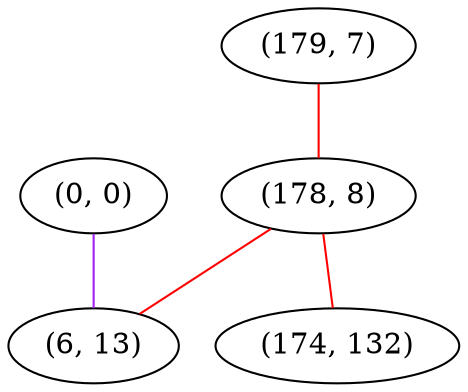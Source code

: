 graph "" {
"(179, 7)";
"(178, 8)";
"(0, 0)";
"(6, 13)";
"(174, 132)";
"(179, 7)" -- "(178, 8)"  [color=red, key=0, weight=1];
"(178, 8)" -- "(174, 132)"  [color=red, key=0, weight=1];
"(178, 8)" -- "(6, 13)"  [color=red, key=0, weight=1];
"(0, 0)" -- "(6, 13)"  [color=purple, key=0, weight=4];
}

